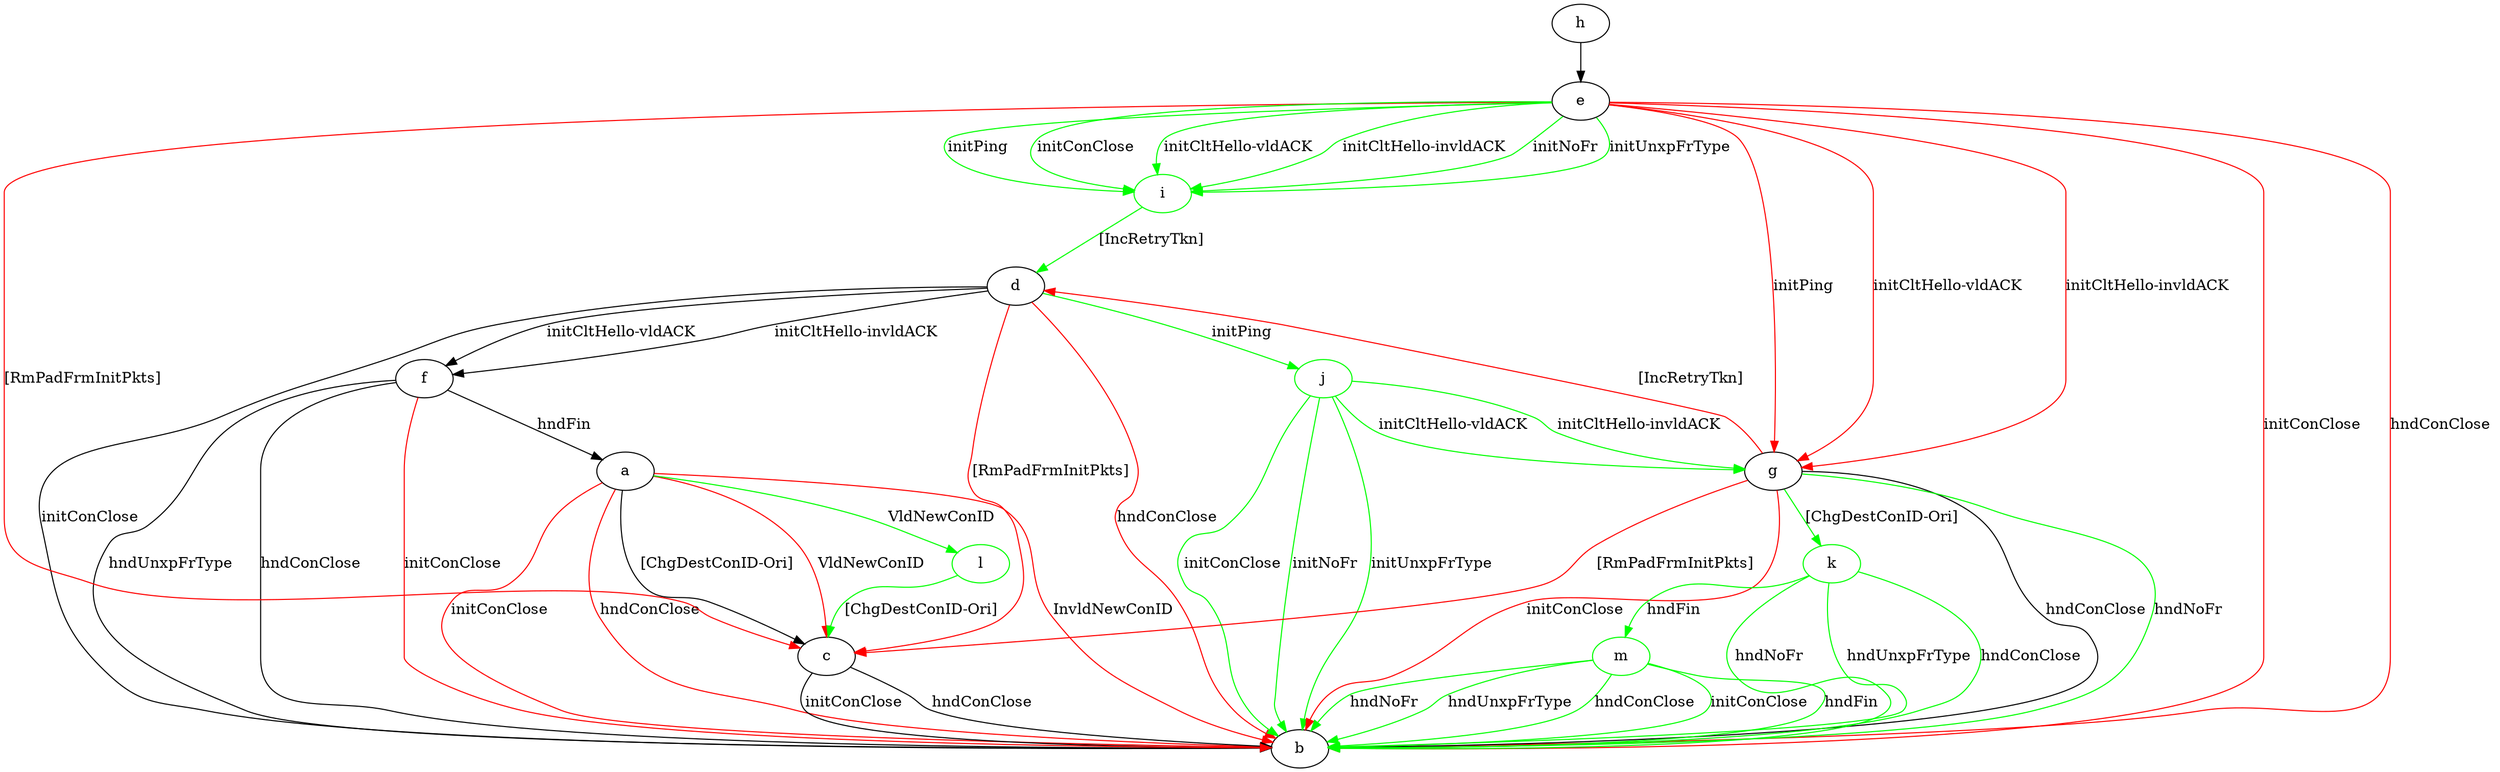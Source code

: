 digraph "" {
	a -> b	[key=0,
		color=red,
		label="initConClose "];
	a -> b	[key=1,
		color=red,
		label="hndConClose "];
	a -> b	[key=2,
		color=red,
		label="InvldNewConID "];
	a -> c	[key=0,
		label="[ChgDestConID-Ori] "];
	a -> c	[key=1,
		color=red,
		label="VldNewConID "];
	l	[color=green];
	a -> l	[key=0,
		color=green,
		label="VldNewConID "];
	c -> b	[key=0,
		label="initConClose "];
	c -> b	[key=1,
		label="hndConClose "];
	d -> b	[key=0,
		label="initConClose "];
	d -> b	[key=1,
		color=red,
		label="hndConClose "];
	d -> c	[key=0,
		color=red,
		label="[RmPadFrmInitPkts] "];
	d -> f	[key=0,
		label="initCltHello-vldACK "];
	d -> f	[key=1,
		label="initCltHello-invldACK "];
	j	[color=green];
	d -> j	[key=0,
		color=green,
		label="initPing "];
	e -> b	[key=0,
		color=red,
		label="initConClose "];
	e -> b	[key=1,
		color=red,
		label="hndConClose "];
	e -> c	[key=0,
		color=red,
		label="[RmPadFrmInitPkts] "];
	e -> g	[key=0,
		color=red,
		label="initPing "];
	e -> g	[key=1,
		color=red,
		label="initCltHello-vldACK "];
	e -> g	[key=2,
		color=red,
		label="initCltHello-invldACK "];
	i	[color=green];
	e -> i	[key=0,
		color=green,
		label="initPing "];
	e -> i	[key=1,
		color=green,
		label="initConClose "];
	e -> i	[key=2,
		color=green,
		label="initCltHello-vldACK "];
	e -> i	[key=3,
		color=green,
		label="initCltHello-invldACK "];
	e -> i	[key=4,
		color=green,
		label="initNoFr "];
	e -> i	[key=5,
		color=green,
		label="initUnxpFrType "];
	f -> a	[key=0,
		label="hndFin "];
	f -> b	[key=0,
		label="hndUnxpFrType "];
	f -> b	[key=1,
		label="hndConClose "];
	f -> b	[key=2,
		color=red,
		label="initConClose "];
	g -> b	[key=0,
		label="hndConClose "];
	g -> b	[key=1,
		color=green,
		label="hndNoFr "];
	g -> b	[key=2,
		color=red,
		label="initConClose "];
	g -> c	[key=0,
		color=red,
		label="[RmPadFrmInitPkts] "];
	g -> d	[key=0,
		color=red,
		label="[IncRetryTkn] "];
	k	[color=green];
	g -> k	[key=0,
		color=green,
		label="[ChgDestConID-Ori] "];
	h -> e	[key=0];
	i -> d	[key=0,
		color=green,
		label="[IncRetryTkn] "];
	j -> b	[key=0,
		color=green,
		label="initConClose "];
	j -> b	[key=1,
		color=green,
		label="initNoFr "];
	j -> b	[key=2,
		color=green,
		label="initUnxpFrType "];
	j -> g	[key=0,
		color=green,
		label="initCltHello-vldACK "];
	j -> g	[key=1,
		color=green,
		label="initCltHello-invldACK "];
	k -> b	[key=0,
		color=green,
		label="hndNoFr "];
	k -> b	[key=1,
		color=green,
		label="hndUnxpFrType "];
	k -> b	[key=2,
		color=green,
		label="hndConClose "];
	m	[color=green];
	k -> m	[key=0,
		color=green,
		label="hndFin "];
	l -> c	[key=0,
		color=green,
		label="[ChgDestConID-Ori] "];
	m -> b	[key=0,
		color=green,
		label="initConClose "];
	m -> b	[key=1,
		color=green,
		label="hndFin "];
	m -> b	[key=2,
		color=green,
		label="hndNoFr "];
	m -> b	[key=3,
		color=green,
		label="hndUnxpFrType "];
	m -> b	[key=4,
		color=green,
		label="hndConClose "];
}
